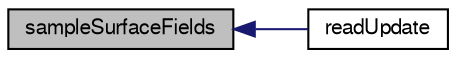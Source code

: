 digraph "sampleSurfaceFields"
{
  bgcolor="transparent";
  edge [fontname="FreeSans",fontsize="10",labelfontname="FreeSans",labelfontsize="10"];
  node [fontname="FreeSans",fontsize="10",shape=record];
  rankdir="LR";
  Node1176 [label="sampleSurfaceFields",height=0.2,width=0.4,color="black", fillcolor="grey75", style="filled", fontcolor="black"];
  Node1176 -> Node1177 [dir="back",color="midnightblue",fontsize="10",style="solid",fontname="FreeSans"];
  Node1177 [label="readUpdate",height=0.2,width=0.4,color="black",URL="$a29266.html#a4a496d3aa66a697c4b67c0b9571d8fcb",tooltip="Update for changes of mesh due to readUpdate. "];
}
